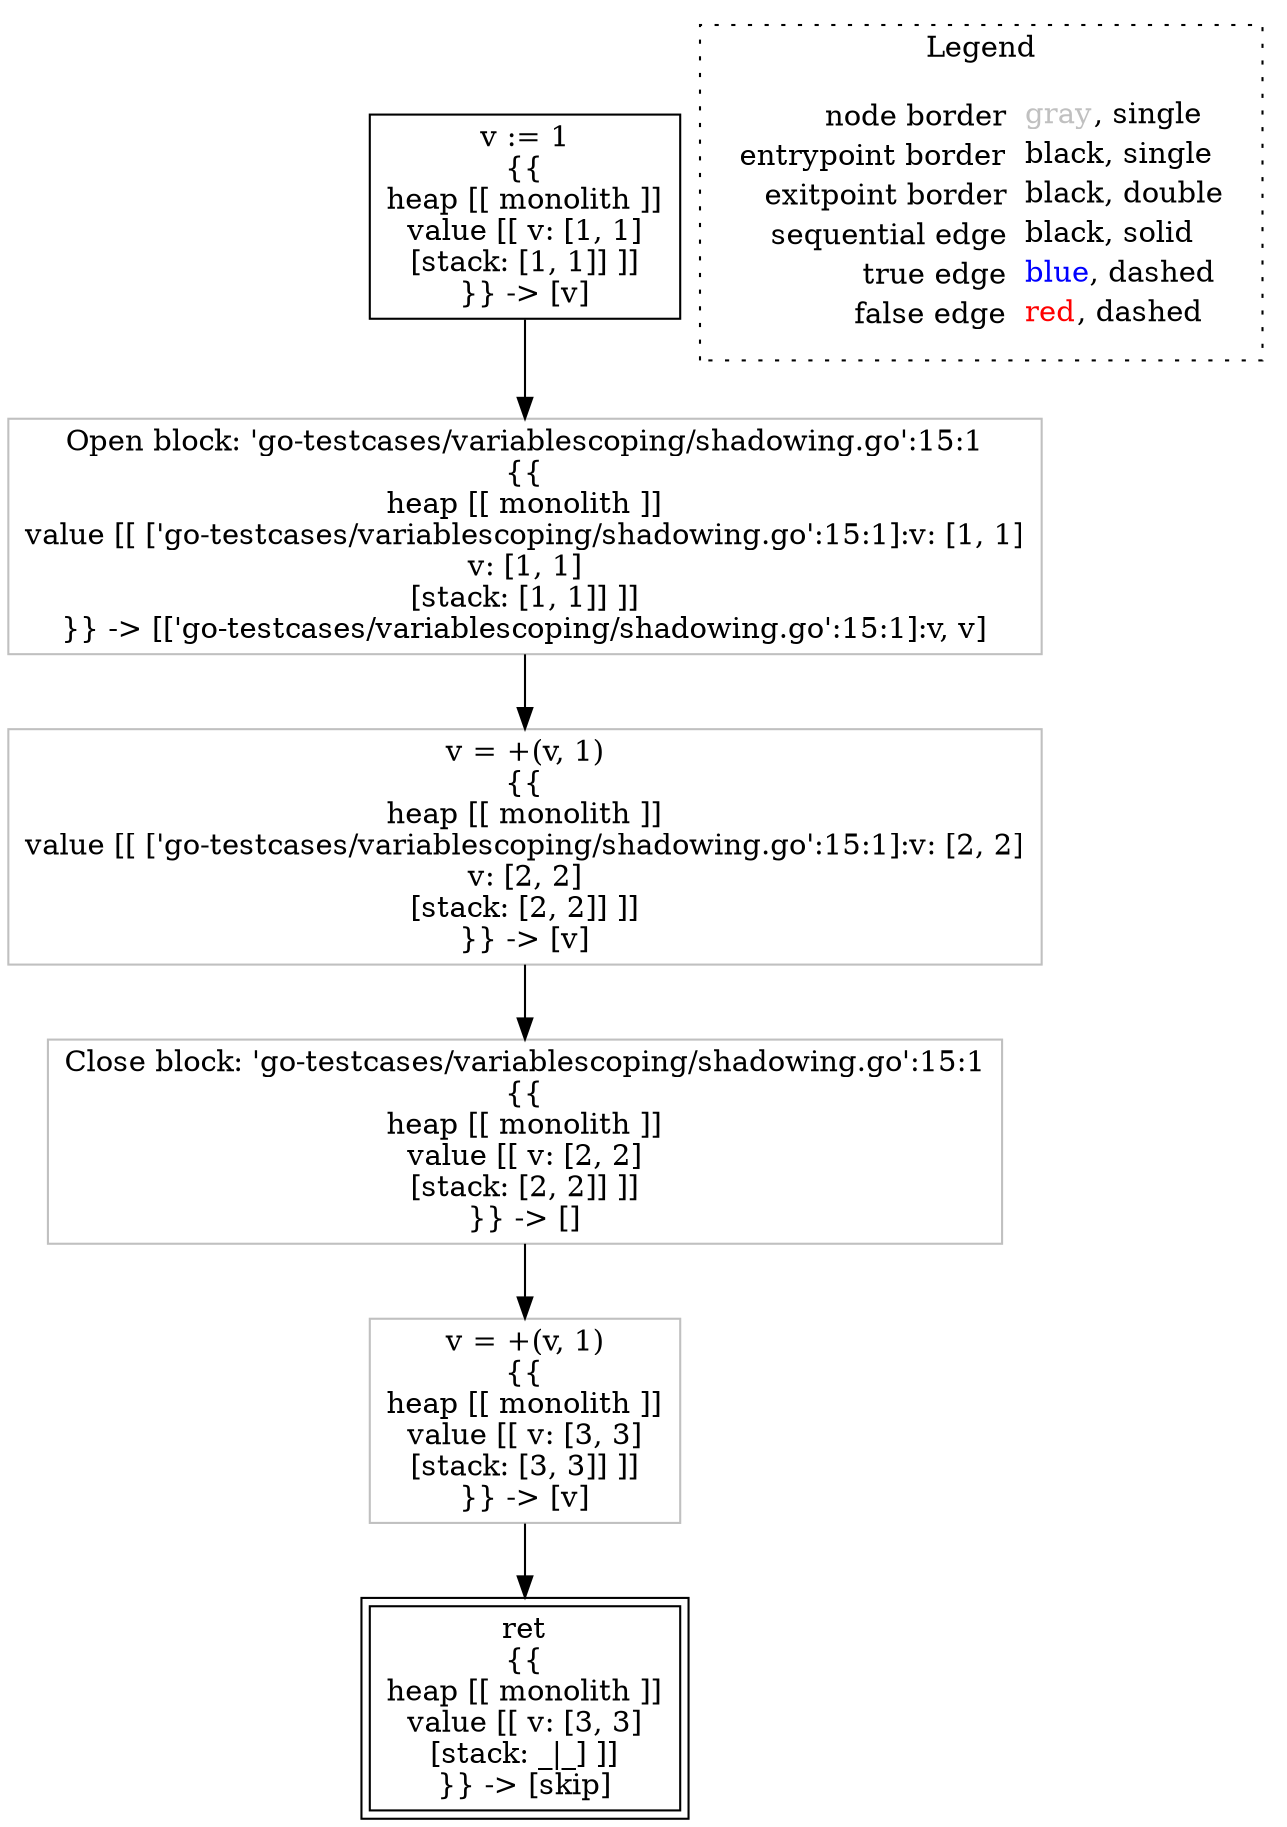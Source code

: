 digraph {
	"node0" [shape="rect",color="black",label=<v := 1<BR/>{{<BR/>heap [[ monolith ]]<BR/>value [[ v: [1, 1]<BR/>[stack: [1, 1]] ]]<BR/>}} -&gt; [v]>];
	"node1" [shape="rect",color="gray",label=<v = +(v, 1)<BR/>{{<BR/>heap [[ monolith ]]<BR/>value [[ ['go-testcases/variablescoping/shadowing.go':15:1]:v: [2, 2]<BR/>v: [2, 2]<BR/>[stack: [2, 2]] ]]<BR/>}} -&gt; [v]>];
	"node2" [shape="rect",color="black",peripheries="2",label=<ret<BR/>{{<BR/>heap [[ monolith ]]<BR/>value [[ v: [3, 3]<BR/>[stack: _|_] ]]<BR/>}} -&gt; [skip]>];
	"node3" [shape="rect",color="gray",label=<Open block: 'go-testcases/variablescoping/shadowing.go':15:1<BR/>{{<BR/>heap [[ monolith ]]<BR/>value [[ ['go-testcases/variablescoping/shadowing.go':15:1]:v: [1, 1]<BR/>v: [1, 1]<BR/>[stack: [1, 1]] ]]<BR/>}} -&gt; [['go-testcases/variablescoping/shadowing.go':15:1]:v, v]>];
	"node4" [shape="rect",color="gray",label=<Close block: 'go-testcases/variablescoping/shadowing.go':15:1<BR/>{{<BR/>heap [[ monolith ]]<BR/>value [[ v: [2, 2]<BR/>[stack: [2, 2]] ]]<BR/>}} -&gt; []>];
	"node5" [shape="rect",color="gray",label=<v = +(v, 1)<BR/>{{<BR/>heap [[ monolith ]]<BR/>value [[ v: [3, 3]<BR/>[stack: [3, 3]] ]]<BR/>}} -&gt; [v]>];
	"node1" -> "node4" [color="black"];
	"node0" -> "node3" [color="black"];
	"node3" -> "node1" [color="black"];
	"node4" -> "node5" [color="black"];
	"node5" -> "node2" [color="black"];
subgraph cluster_legend {
	label="Legend";
	style=dotted;
	node [shape=plaintext];
	"legend" [label=<<table border="0" cellpadding="2" cellspacing="0" cellborder="0"><tr><td align="right">node border&nbsp;</td><td align="left"><font color="gray">gray</font>, single</td></tr><tr><td align="right">entrypoint border&nbsp;</td><td align="left"><font color="black">black</font>, single</td></tr><tr><td align="right">exitpoint border&nbsp;</td><td align="left"><font color="black">black</font>, double</td></tr><tr><td align="right">sequential edge&nbsp;</td><td align="left"><font color="black">black</font>, solid</td></tr><tr><td align="right">true edge&nbsp;</td><td align="left"><font color="blue">blue</font>, dashed</td></tr><tr><td align="right">false edge&nbsp;</td><td align="left"><font color="red">red</font>, dashed</td></tr></table>>];
}

}
